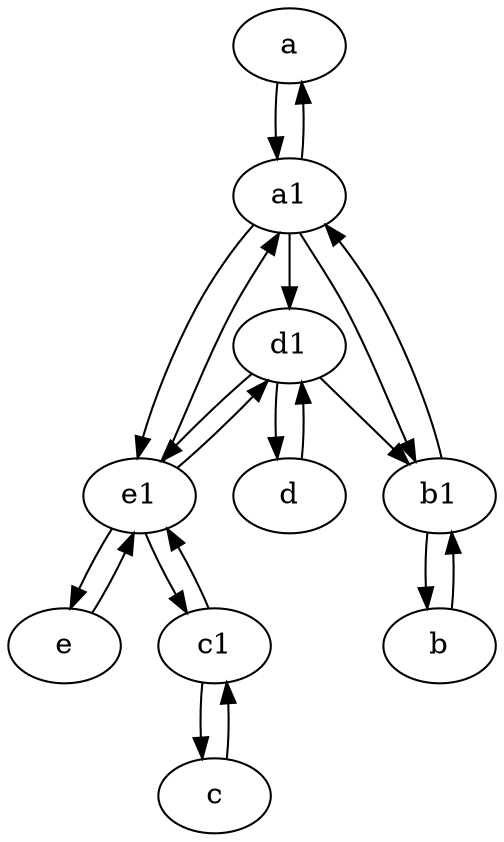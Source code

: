 digraph  {
	a [pos="40,10!"];
	d [pos="20,30!"];
	e1 [pos="25,45!"];
	b [pos="50,20!"];
	c1 [pos="30,15!"];
	b1 [pos="45,20!"];
	e [pos="30,50!"];
	a1 [pos="40,15!"];
	d1 [pos="25,30!"];
	c [pos="20,10!"];
	d1 -> b1;
	a1 -> e1;
	e -> e1;
	e1 -> e;
	a1 -> d1;
	e1 -> a1;
	b1 -> b;
	d -> d1;
	b -> b1;
	e1 -> d1;
	b1 -> a1;
	c -> c1;
	c1 -> c;
	d1 -> e1;
	a -> a1;
	d1 -> d;
	a1 -> a;
	e1 -> c1;
	c1 -> e1;
	a1 -> b1;

	}